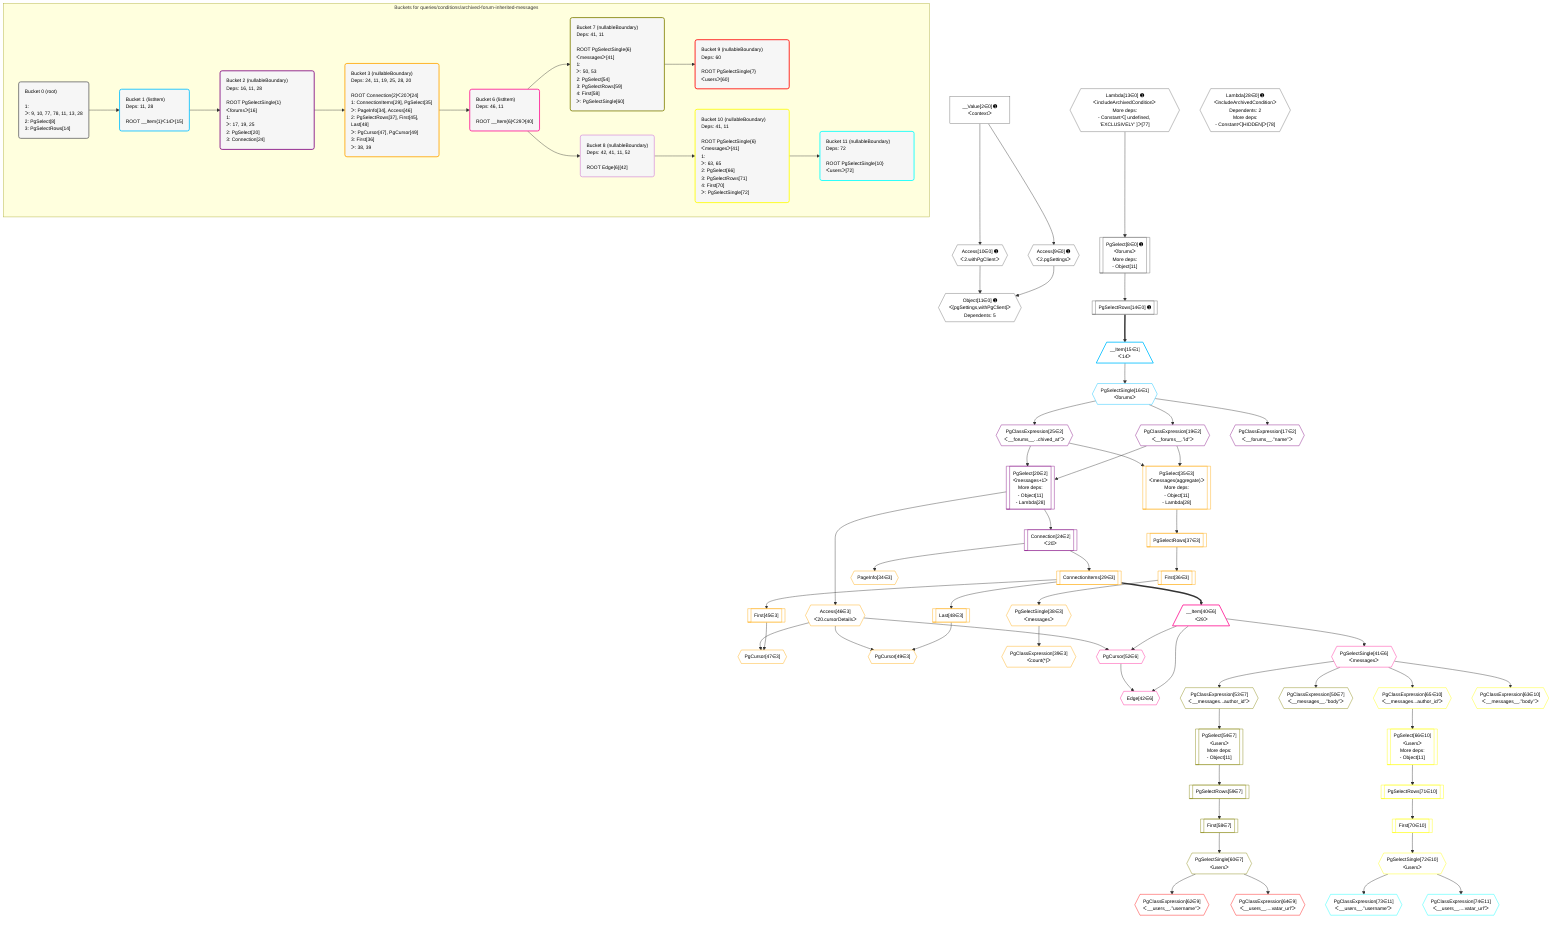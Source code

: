 %%{init: {'themeVariables': { 'fontSize': '12px'}}}%%
graph TD
    classDef path fill:#eee,stroke:#000,color:#000
    classDef plan fill:#fff,stroke-width:1px,color:#000
    classDef itemplan fill:#fff,stroke-width:2px,color:#000
    classDef unbatchedplan fill:#dff,stroke-width:1px,color:#000
    classDef sideeffectplan fill:#fcc,stroke-width:2px,color:#000
    classDef bucket fill:#f6f6f6,color:#000,stroke-width:2px,text-align:left

    subgraph "Buckets for queries/conditions/archived-forum-inherited-messages"
    Bucket0("Bucket 0 (root)<br /><br />1: <br />ᐳ: 9, 10, 77, 78, 11, 13, 28<br />2: PgSelect[8]<br />3: PgSelectRows[14]"):::bucket
    Bucket1("Bucket 1 (listItem)<br />Deps: 11, 28<br /><br />ROOT __Item{1}ᐸ14ᐳ[15]"):::bucket
    Bucket2("Bucket 2 (nullableBoundary)<br />Deps: 16, 11, 28<br /><br />ROOT PgSelectSingle{1}ᐸforumsᐳ[16]<br />1: <br />ᐳ: 17, 19, 25<br />2: PgSelect[20]<br />3: Connection[24]"):::bucket
    Bucket3("Bucket 3 (nullableBoundary)<br />Deps: 24, 11, 19, 25, 28, 20<br /><br />ROOT Connection{2}ᐸ20ᐳ[24]<br />1: ConnectionItems[29], PgSelect[35]<br />ᐳ: PageInfo[34], Access[46]<br />2: PgSelectRows[37], First[45], Last[48]<br />ᐳ: PgCursor[47], PgCursor[49]<br />3: First[36]<br />ᐳ: 38, 39"):::bucket
    Bucket6("Bucket 6 (listItem)<br />Deps: 46, 11<br /><br />ROOT __Item{6}ᐸ29ᐳ[40]"):::bucket
    Bucket7("Bucket 7 (nullableBoundary)<br />Deps: 41, 11<br /><br />ROOT PgSelectSingle{6}ᐸmessagesᐳ[41]<br />1: <br />ᐳ: 50, 53<br />2: PgSelect[54]<br />3: PgSelectRows[59]<br />4: First[58]<br />ᐳ: PgSelectSingle[60]"):::bucket
    Bucket8("Bucket 8 (nullableBoundary)<br />Deps: 42, 41, 11, 52<br /><br />ROOT Edge{6}[42]"):::bucket
    Bucket9("Bucket 9 (nullableBoundary)<br />Deps: 60<br /><br />ROOT PgSelectSingle{7}ᐸusersᐳ[60]"):::bucket
    Bucket10("Bucket 10 (nullableBoundary)<br />Deps: 41, 11<br /><br />ROOT PgSelectSingle{6}ᐸmessagesᐳ[41]<br />1: <br />ᐳ: 63, 65<br />2: PgSelect[66]<br />3: PgSelectRows[71]<br />4: First[70]<br />ᐳ: PgSelectSingle[72]"):::bucket
    Bucket11("Bucket 11 (nullableBoundary)<br />Deps: 72<br /><br />ROOT PgSelectSingle{10}ᐸusersᐳ[72]"):::bucket
    end
    Bucket0 --> Bucket1
    Bucket1 --> Bucket2
    Bucket2 --> Bucket3
    Bucket3 --> Bucket6
    Bucket6 --> Bucket7 & Bucket8
    Bucket7 --> Bucket9
    Bucket8 --> Bucket10
    Bucket10 --> Bucket11

    %% plan dependencies
    PgSelect8[["PgSelect[8∈0] ➊<br />ᐸforumsᐳ<br />More deps:<br />- Object[11]"]]:::plan
    Lambda13{{"Lambda[13∈0] ➊<br />ᐸincludeArchivedConditionᐳ<br />More deps:<br />- Constantᐸ[ undefined, 'EXCLUSIVELY' ]ᐳ[77]"}}:::plan
    Lambda13 --> PgSelect8
    Object11{{"Object[11∈0] ➊<br />ᐸ{pgSettings,withPgClient}ᐳ<br />Dependents: 5"}}:::plan
    Access9{{"Access[9∈0] ➊<br />ᐸ2.pgSettingsᐳ"}}:::plan
    Access10{{"Access[10∈0] ➊<br />ᐸ2.withPgClientᐳ"}}:::plan
    Access9 & Access10 --> Object11
    __Value2["__Value[2∈0] ➊<br />ᐸcontextᐳ"]:::plan
    __Value2 --> Access9
    __Value2 --> Access10
    PgSelectRows14[["PgSelectRows[14∈0] ➊"]]:::plan
    PgSelect8 --> PgSelectRows14
    Lambda28{{"Lambda[28∈0] ➊<br />ᐸincludeArchivedConditionᐳ<br />Dependents: 2<br />More deps:<br />- Constantᐸ[HIDDEN]ᐳ[78]"}}:::plan
    __Item15[/"__Item[15∈1]<br />ᐸ14ᐳ"\]:::itemplan
    PgSelectRows14 ==> __Item15
    PgSelectSingle16{{"PgSelectSingle[16∈1]<br />ᐸforumsᐳ"}}:::plan
    __Item15 --> PgSelectSingle16
    PgSelect20[["PgSelect[20∈2]<br />ᐸmessages+1ᐳ<br />More deps:<br />- Object[11]<br />- Lambda[28]"]]:::plan
    PgClassExpression19{{"PgClassExpression[19∈2]<br />ᐸ__forums__.”id”ᐳ"}}:::plan
    PgClassExpression25{{"PgClassExpression[25∈2]<br />ᐸ__forums__...chived_at”ᐳ"}}:::plan
    PgClassExpression19 & PgClassExpression25 --> PgSelect20
    PgClassExpression17{{"PgClassExpression[17∈2]<br />ᐸ__forums__.”name”ᐳ"}}:::plan
    PgSelectSingle16 --> PgClassExpression17
    PgSelectSingle16 --> PgClassExpression19
    Connection24[["Connection[24∈2]<br />ᐸ20ᐳ"]]:::plan
    PgSelect20 --> Connection24
    PgSelectSingle16 --> PgClassExpression25
    PgSelect35[["PgSelect[35∈3]<br />ᐸmessages(aggregate)ᐳ<br />More deps:<br />- Object[11]<br />- Lambda[28]"]]:::plan
    PgClassExpression19 & PgClassExpression25 --> PgSelect35
    PgCursor47{{"PgCursor[47∈3]"}}:::plan
    First45[["First[45∈3]"]]:::plan
    Access46{{"Access[46∈3]<br />ᐸ20.cursorDetailsᐳ"}}:::plan
    First45 & Access46 --> PgCursor47
    PgCursor49{{"PgCursor[49∈3]"}}:::plan
    Last48[["Last[48∈3]"]]:::plan
    Last48 & Access46 --> PgCursor49
    ConnectionItems29[["ConnectionItems[29∈3]"]]:::plan
    Connection24 --> ConnectionItems29
    PageInfo34{{"PageInfo[34∈3]"}}:::plan
    Connection24 --> PageInfo34
    First36[["First[36∈3]"]]:::plan
    PgSelectRows37[["PgSelectRows[37∈3]"]]:::plan
    PgSelectRows37 --> First36
    PgSelect35 --> PgSelectRows37
    PgSelectSingle38{{"PgSelectSingle[38∈3]<br />ᐸmessagesᐳ"}}:::plan
    First36 --> PgSelectSingle38
    PgClassExpression39{{"PgClassExpression[39∈3]<br />ᐸcount(*)ᐳ"}}:::plan
    PgSelectSingle38 --> PgClassExpression39
    ConnectionItems29 --> First45
    PgSelect20 --> Access46
    ConnectionItems29 --> Last48
    Edge42{{"Edge[42∈6]"}}:::plan
    __Item40[/"__Item[40∈6]<br />ᐸ29ᐳ"\]:::itemplan
    PgCursor52{{"PgCursor[52∈6]"}}:::plan
    __Item40 & PgCursor52 --> Edge42
    __Item40 & Access46 --> PgCursor52
    ConnectionItems29 ==> __Item40
    PgSelectSingle41{{"PgSelectSingle[41∈6]<br />ᐸmessagesᐳ"}}:::plan
    __Item40 --> PgSelectSingle41
    PgSelect54[["PgSelect[54∈7]<br />ᐸusersᐳ<br />More deps:<br />- Object[11]"]]:::plan
    PgClassExpression53{{"PgClassExpression[53∈7]<br />ᐸ__messages...author_id”ᐳ"}}:::plan
    PgClassExpression53 --> PgSelect54
    PgClassExpression50{{"PgClassExpression[50∈7]<br />ᐸ__messages__.”body”ᐳ"}}:::plan
    PgSelectSingle41 --> PgClassExpression50
    PgSelectSingle41 --> PgClassExpression53
    First58[["First[58∈7]"]]:::plan
    PgSelectRows59[["PgSelectRows[59∈7]"]]:::plan
    PgSelectRows59 --> First58
    PgSelect54 --> PgSelectRows59
    PgSelectSingle60{{"PgSelectSingle[60∈7]<br />ᐸusersᐳ"}}:::plan
    First58 --> PgSelectSingle60
    PgClassExpression62{{"PgClassExpression[62∈9]<br />ᐸ__users__.”username”ᐳ"}}:::plan
    PgSelectSingle60 --> PgClassExpression62
    PgClassExpression64{{"PgClassExpression[64∈9]<br />ᐸ__users__....vatar_url”ᐳ"}}:::plan
    PgSelectSingle60 --> PgClassExpression64
    PgSelect66[["PgSelect[66∈10]<br />ᐸusersᐳ<br />More deps:<br />- Object[11]"]]:::plan
    PgClassExpression65{{"PgClassExpression[65∈10]<br />ᐸ__messages...author_id”ᐳ"}}:::plan
    PgClassExpression65 --> PgSelect66
    PgClassExpression63{{"PgClassExpression[63∈10]<br />ᐸ__messages__.”body”ᐳ"}}:::plan
    PgSelectSingle41 --> PgClassExpression63
    PgSelectSingle41 --> PgClassExpression65
    First70[["First[70∈10]"]]:::plan
    PgSelectRows71[["PgSelectRows[71∈10]"]]:::plan
    PgSelectRows71 --> First70
    PgSelect66 --> PgSelectRows71
    PgSelectSingle72{{"PgSelectSingle[72∈10]<br />ᐸusersᐳ"}}:::plan
    First70 --> PgSelectSingle72
    PgClassExpression73{{"PgClassExpression[73∈11]<br />ᐸ__users__.”username”ᐳ"}}:::plan
    PgSelectSingle72 --> PgClassExpression73
    PgClassExpression74{{"PgClassExpression[74∈11]<br />ᐸ__users__....vatar_url”ᐳ"}}:::plan
    PgSelectSingle72 --> PgClassExpression74

    %% define steps
    classDef bucket0 stroke:#696969
    class Bucket0,__Value2,PgSelect8,Access9,Access10,Object11,Lambda13,PgSelectRows14,Lambda28 bucket0
    classDef bucket1 stroke:#00bfff
    class Bucket1,__Item15,PgSelectSingle16 bucket1
    classDef bucket2 stroke:#7f007f
    class Bucket2,PgClassExpression17,PgClassExpression19,PgSelect20,Connection24,PgClassExpression25 bucket2
    classDef bucket3 stroke:#ffa500
    class Bucket3,ConnectionItems29,PageInfo34,PgSelect35,First36,PgSelectRows37,PgSelectSingle38,PgClassExpression39,First45,Access46,PgCursor47,Last48,PgCursor49 bucket3
    classDef bucket6 stroke:#ff1493
    class Bucket6,__Item40,PgSelectSingle41,Edge42,PgCursor52 bucket6
    classDef bucket7 stroke:#808000
    class Bucket7,PgClassExpression50,PgClassExpression53,PgSelect54,First58,PgSelectRows59,PgSelectSingle60 bucket7
    classDef bucket8 stroke:#dda0dd
    class Bucket8 bucket8
    classDef bucket9 stroke:#ff0000
    class Bucket9,PgClassExpression62,PgClassExpression64 bucket9
    classDef bucket10 stroke:#ffff00
    class Bucket10,PgClassExpression63,PgClassExpression65,PgSelect66,First70,PgSelectRows71,PgSelectSingle72 bucket10
    classDef bucket11 stroke:#00ffff
    class Bucket11,PgClassExpression73,PgClassExpression74 bucket11